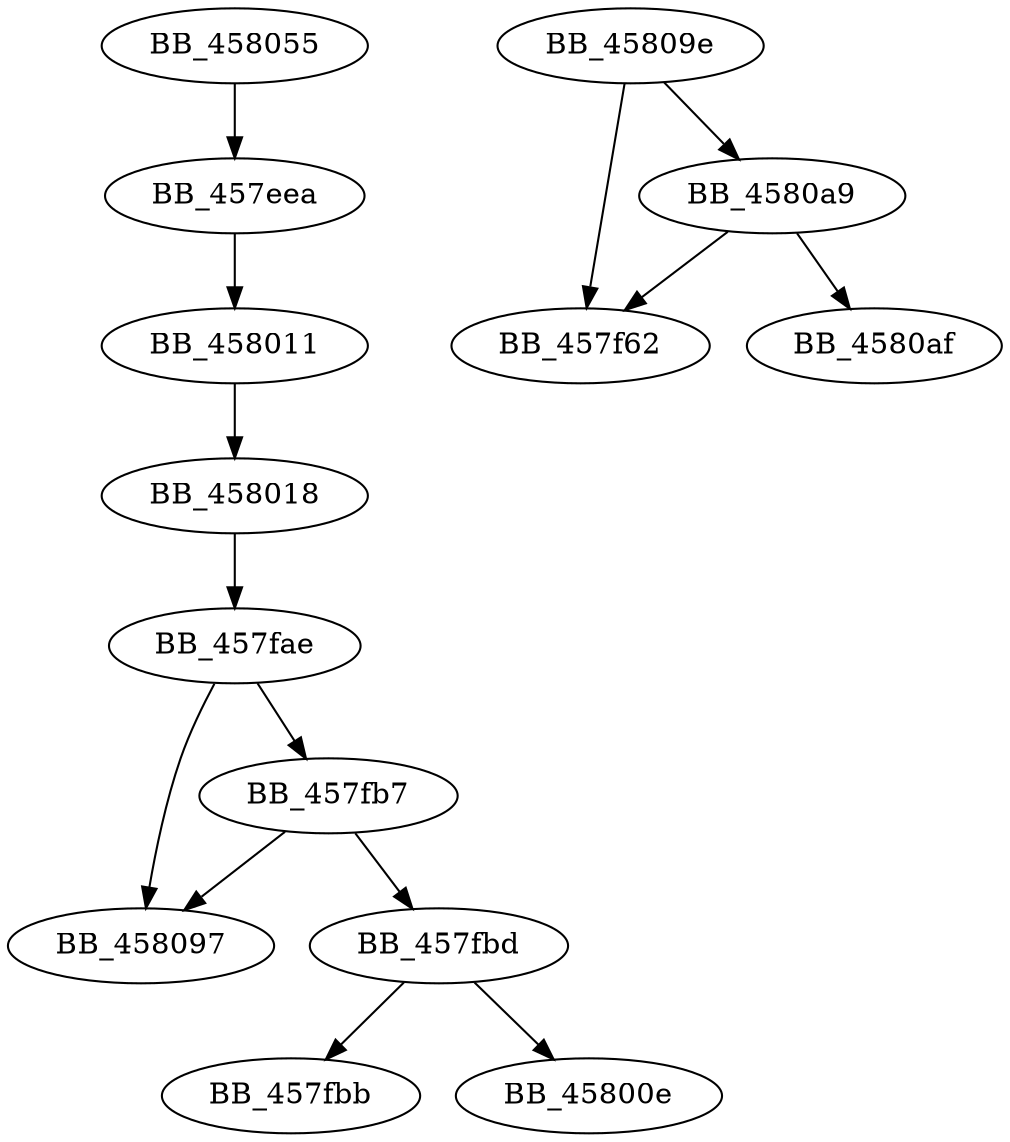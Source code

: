 DiGraph sub_458055{
BB_457eea->BB_458011
BB_457fae->BB_457fb7
BB_457fae->BB_458097
BB_457fb7->BB_457fbd
BB_457fb7->BB_458097
BB_457fbd->BB_457fbb
BB_457fbd->BB_45800e
BB_458011->BB_458018
BB_458018->BB_457fae
BB_458055->BB_457eea
BB_45809e->BB_457f62
BB_45809e->BB_4580a9
BB_4580a9->BB_457f62
BB_4580a9->BB_4580af
}
